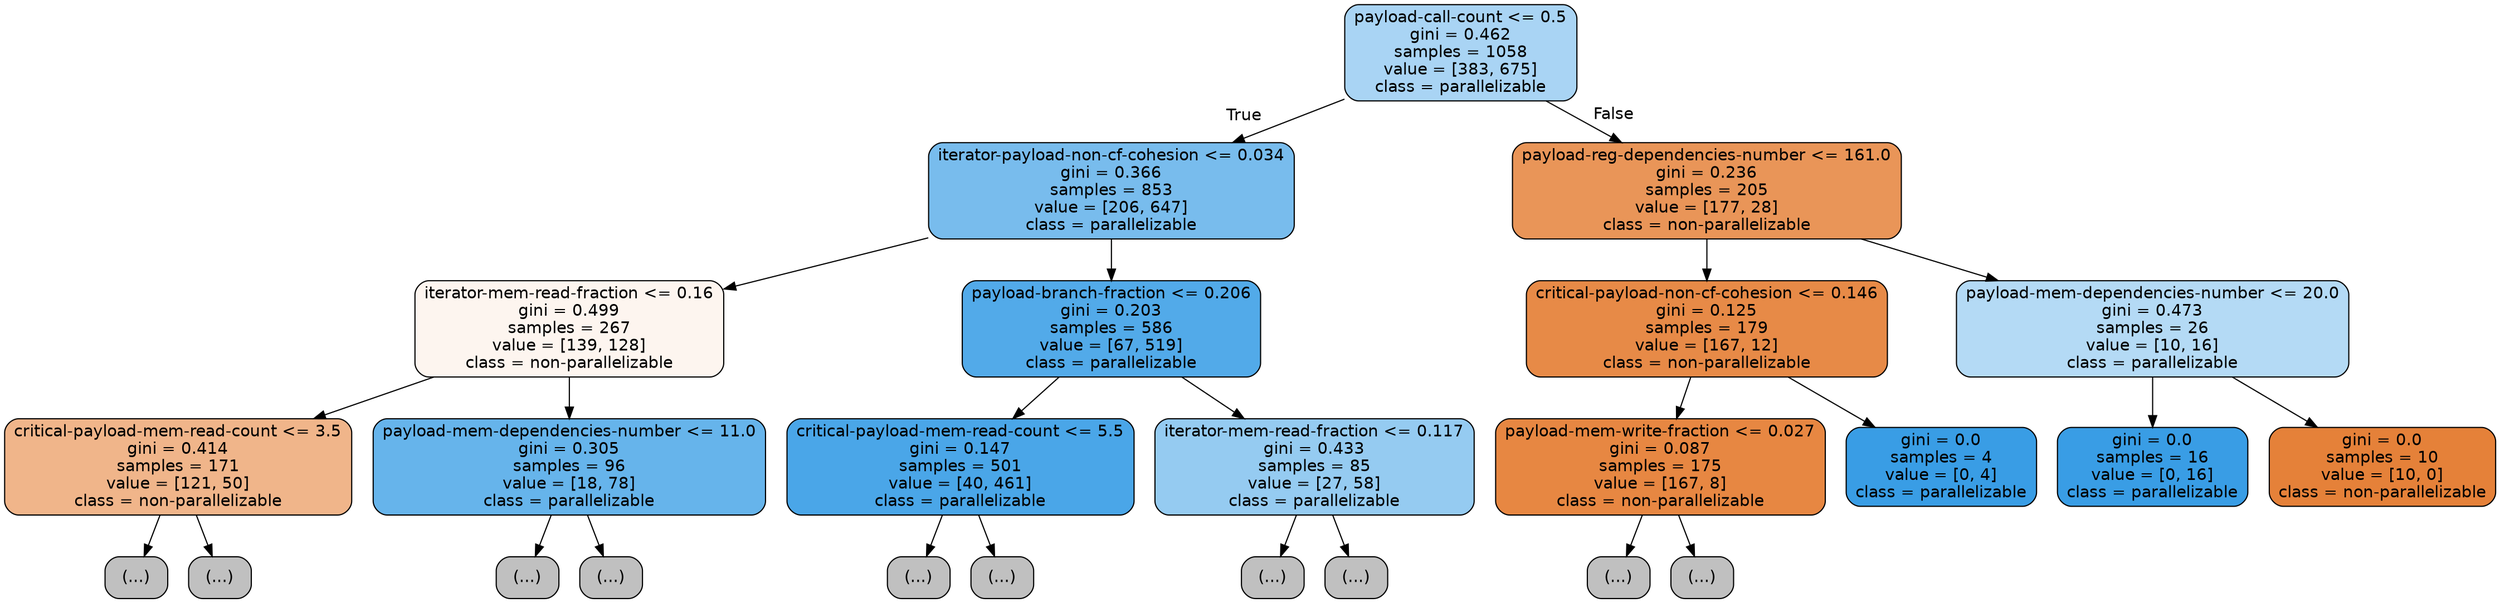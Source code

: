 digraph Tree {
node [shape=box, style="filled, rounded", color="black", fontname=helvetica] ;
edge [fontname=helvetica] ;
0 [label="payload-call-count <= 0.5\ngini = 0.462\nsamples = 1058\nvalue = [383, 675]\nclass = parallelizable", fillcolor="#399de56e"] ;
1 [label="iterator-payload-non-cf-cohesion <= 0.034\ngini = 0.366\nsamples = 853\nvalue = [206, 647]\nclass = parallelizable", fillcolor="#399de5ae"] ;
0 -> 1 [labeldistance=2.5, labelangle=45, headlabel="True"] ;
2 [label="iterator-mem-read-fraction <= 0.16\ngini = 0.499\nsamples = 267\nvalue = [139, 128]\nclass = non-parallelizable", fillcolor="#e5813914"] ;
1 -> 2 ;
3 [label="critical-payload-mem-read-count <= 3.5\ngini = 0.414\nsamples = 171\nvalue = [121, 50]\nclass = non-parallelizable", fillcolor="#e5813996"] ;
2 -> 3 ;
4 [label="(...)", fillcolor="#C0C0C0"] ;
3 -> 4 ;
49 [label="(...)", fillcolor="#C0C0C0"] ;
3 -> 49 ;
50 [label="payload-mem-dependencies-number <= 11.0\ngini = 0.305\nsamples = 96\nvalue = [18, 78]\nclass = parallelizable", fillcolor="#399de5c4"] ;
2 -> 50 ;
51 [label="(...)", fillcolor="#C0C0C0"] ;
50 -> 51 ;
70 [label="(...)", fillcolor="#C0C0C0"] ;
50 -> 70 ;
71 [label="payload-branch-fraction <= 0.206\ngini = 0.203\nsamples = 586\nvalue = [67, 519]\nclass = parallelizable", fillcolor="#399de5de"] ;
1 -> 71 ;
72 [label="critical-payload-mem-read-count <= 5.5\ngini = 0.147\nsamples = 501\nvalue = [40, 461]\nclass = parallelizable", fillcolor="#399de5e9"] ;
71 -> 72 ;
73 [label="(...)", fillcolor="#C0C0C0"] ;
72 -> 73 ;
134 [label="(...)", fillcolor="#C0C0C0"] ;
72 -> 134 ;
147 [label="iterator-mem-read-fraction <= 0.117\ngini = 0.433\nsamples = 85\nvalue = [27, 58]\nclass = parallelizable", fillcolor="#399de588"] ;
71 -> 147 ;
148 [label="(...)", fillcolor="#C0C0C0"] ;
147 -> 148 ;
165 [label="(...)", fillcolor="#C0C0C0"] ;
147 -> 165 ;
176 [label="payload-reg-dependencies-number <= 161.0\ngini = 0.236\nsamples = 205\nvalue = [177, 28]\nclass = non-parallelizable", fillcolor="#e58139d7"] ;
0 -> 176 [labeldistance=2.5, labelangle=-45, headlabel="False"] ;
177 [label="critical-payload-non-cf-cohesion <= 0.146\ngini = 0.125\nsamples = 179\nvalue = [167, 12]\nclass = non-parallelizable", fillcolor="#e58139ed"] ;
176 -> 177 ;
178 [label="payload-mem-write-fraction <= 0.027\ngini = 0.087\nsamples = 175\nvalue = [167, 8]\nclass = non-parallelizable", fillcolor="#e58139f3"] ;
177 -> 178 ;
179 [label="(...)", fillcolor="#C0C0C0"] ;
178 -> 179 ;
180 [label="(...)", fillcolor="#C0C0C0"] ;
178 -> 180 ;
195 [label="gini = 0.0\nsamples = 4\nvalue = [0, 4]\nclass = parallelizable", fillcolor="#399de5ff"] ;
177 -> 195 ;
196 [label="payload-mem-dependencies-number <= 20.0\ngini = 0.473\nsamples = 26\nvalue = [10, 16]\nclass = parallelizable", fillcolor="#399de560"] ;
176 -> 196 ;
197 [label="gini = 0.0\nsamples = 16\nvalue = [0, 16]\nclass = parallelizable", fillcolor="#399de5ff"] ;
196 -> 197 ;
198 [label="gini = 0.0\nsamples = 10\nvalue = [10, 0]\nclass = non-parallelizable", fillcolor="#e58139ff"] ;
196 -> 198 ;
}